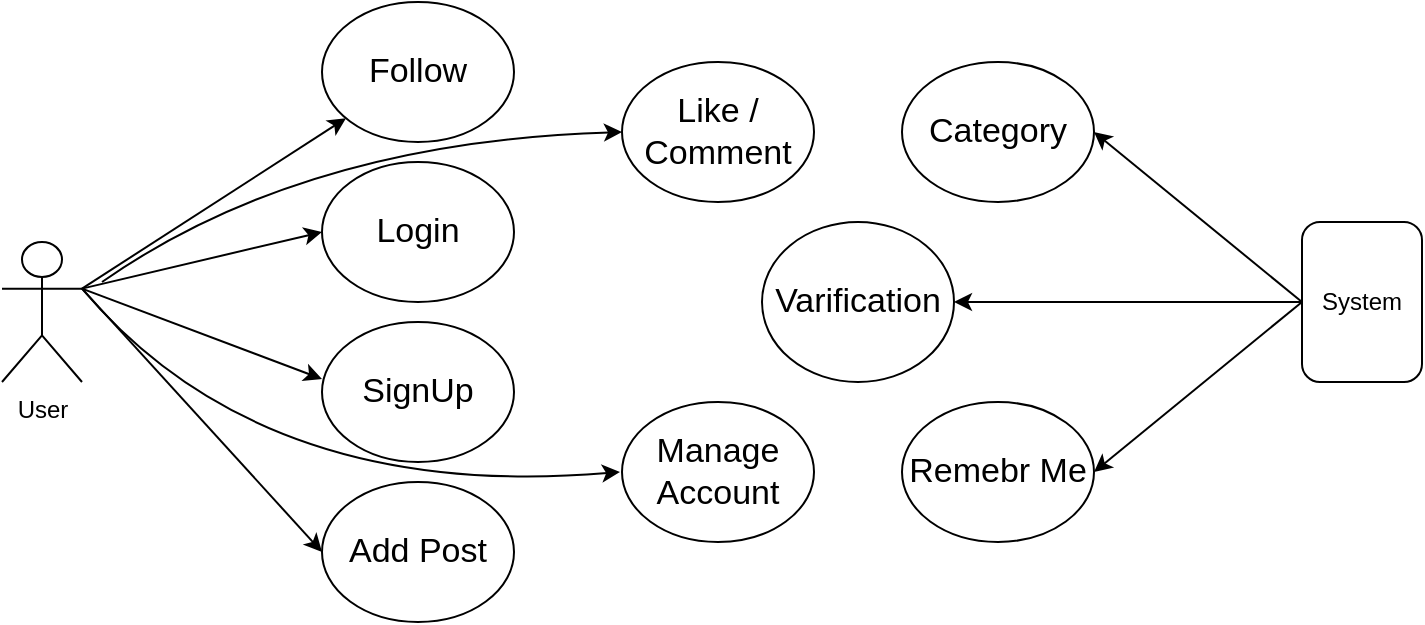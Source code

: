<mxfile version="13.8.0" type="device"><diagram id="neahx1-2T1XqER6eUoGU" name="Page-1"><mxGraphModel dx="1422" dy="657" grid="1" gridSize="10" guides="1" tooltips="1" connect="1" arrows="1" fold="1" page="1" pageScale="1" pageWidth="827" pageHeight="1169" math="0" shadow="0"><root><mxCell id="0"/><mxCell id="1" parent="0"/><mxCell id="RzeTRyZf_jximaDfiEhP-1" value="User" style="shape=umlActor;verticalLabelPosition=bottom;verticalAlign=top;html=1;outlineConnect=0;" vertex="1" parent="1"><mxGeometry x="90" y="170" width="40" height="70" as="geometry"/></mxCell><mxCell id="RzeTRyZf_jximaDfiEhP-4" value="&lt;font style=&quot;font-size: 17px&quot;&gt;Follow&lt;/font&gt;" style="ellipse;whiteSpace=wrap;html=1;" vertex="1" parent="1"><mxGeometry x="250" y="50" width="96" height="70" as="geometry"/></mxCell><mxCell id="RzeTRyZf_jximaDfiEhP-6" value="&lt;font style=&quot;font-size: 17px&quot;&gt;Login&lt;/font&gt;" style="ellipse;whiteSpace=wrap;html=1;" vertex="1" parent="1"><mxGeometry x="250" y="130" width="96" height="70" as="geometry"/></mxCell><mxCell id="RzeTRyZf_jximaDfiEhP-7" value="&lt;font style=&quot;font-size: 17px&quot;&gt;SignUp&lt;/font&gt;" style="ellipse;whiteSpace=wrap;html=1;" vertex="1" parent="1"><mxGeometry x="250" y="210" width="96" height="70" as="geometry"/></mxCell><mxCell id="RzeTRyZf_jximaDfiEhP-8" value="&lt;font style=&quot;font-size: 17px&quot;&gt;Add Post&lt;/font&gt;" style="ellipse;whiteSpace=wrap;html=1;" vertex="1" parent="1"><mxGeometry x="250" y="290" width="96" height="70" as="geometry"/></mxCell><mxCell id="RzeTRyZf_jximaDfiEhP-10" value="&lt;font style=&quot;font-size: 17px&quot;&gt;Manage Account&lt;/font&gt;" style="ellipse;whiteSpace=wrap;html=1;" vertex="1" parent="1"><mxGeometry x="400" y="250" width="96" height="70" as="geometry"/></mxCell><mxCell id="RzeTRyZf_jximaDfiEhP-11" value="&lt;font style=&quot;font-size: 17px&quot;&gt;Like / Comment&lt;/font&gt;" style="ellipse;whiteSpace=wrap;html=1;" vertex="1" parent="1"><mxGeometry x="400" y="80" width="96" height="70" as="geometry"/></mxCell><mxCell id="RzeTRyZf_jximaDfiEhP-12" value="" style="endArrow=classic;html=1;exitX=1;exitY=0.333;exitDx=0;exitDy=0;exitPerimeter=0;" edge="1" parent="1" source="RzeTRyZf_jximaDfiEhP-1" target="RzeTRyZf_jximaDfiEhP-4"><mxGeometry width="50" height="50" relative="1" as="geometry"><mxPoint x="390" y="340" as="sourcePoint"/><mxPoint x="440" y="290" as="targetPoint"/></mxGeometry></mxCell><mxCell id="RzeTRyZf_jximaDfiEhP-13" value="" style="endArrow=classic;html=1;exitX=1;exitY=0.333;exitDx=0;exitDy=0;exitPerimeter=0;entryX=0;entryY=0.5;entryDx=0;entryDy=0;" edge="1" parent="1" source="RzeTRyZf_jximaDfiEhP-1" target="RzeTRyZf_jximaDfiEhP-6"><mxGeometry width="50" height="50" relative="1" as="geometry"><mxPoint x="140" y="203.333" as="sourcePoint"/><mxPoint x="220" y="200" as="targetPoint"/></mxGeometry></mxCell><mxCell id="RzeTRyZf_jximaDfiEhP-14" value="" style="endArrow=classic;html=1;entryX=0;entryY=0.407;entryDx=0;entryDy=0;entryPerimeter=0;exitX=1;exitY=0.333;exitDx=0;exitDy=0;exitPerimeter=0;" edge="1" parent="1" source="RzeTRyZf_jximaDfiEhP-1" target="RzeTRyZf_jximaDfiEhP-7"><mxGeometry width="50" height="50" relative="1" as="geometry"><mxPoint x="140" y="200" as="sourcePoint"/><mxPoint x="260" y="175" as="targetPoint"/></mxGeometry></mxCell><mxCell id="RzeTRyZf_jximaDfiEhP-15" value="" style="endArrow=classic;html=1;entryX=0;entryY=0.5;entryDx=0;entryDy=0;exitX=1;exitY=0.333;exitDx=0;exitDy=0;exitPerimeter=0;" edge="1" parent="1" source="RzeTRyZf_jximaDfiEhP-1" target="RzeTRyZf_jximaDfiEhP-8"><mxGeometry width="50" height="50" relative="1" as="geometry"><mxPoint x="150" y="213.333" as="sourcePoint"/><mxPoint x="260" y="248.49" as="targetPoint"/></mxGeometry></mxCell><mxCell id="RzeTRyZf_jximaDfiEhP-16" value="" style="curved=1;endArrow=classic;html=1;exitX=1;exitY=0.333;exitDx=0;exitDy=0;exitPerimeter=0;" edge="1" parent="1" source="RzeTRyZf_jximaDfiEhP-1"><mxGeometry width="50" height="50" relative="1" as="geometry"><mxPoint x="150" y="285" as="sourcePoint"/><mxPoint x="399" y="285" as="targetPoint"/><Array as="points"><mxPoint x="220" y="300"/></Array></mxGeometry></mxCell><mxCell id="RzeTRyZf_jximaDfiEhP-17" value="" style="curved=1;endArrow=classic;html=1;entryX=0;entryY=0.5;entryDx=0;entryDy=0;" edge="1" parent="1" target="RzeTRyZf_jximaDfiEhP-11"><mxGeometry width="50" height="50" relative="1" as="geometry"><mxPoint x="140" y="190" as="sourcePoint"/><mxPoint x="409" y="295" as="targetPoint"/><Array as="points"><mxPoint x="240" y="120"/></Array></mxGeometry></mxCell><mxCell id="RzeTRyZf_jximaDfiEhP-18" value="&lt;font style=&quot;font-size: 17px&quot;&gt;Varification&lt;/font&gt;" style="ellipse;whiteSpace=wrap;html=1;" vertex="1" parent="1"><mxGeometry x="470" y="160" width="96" height="80" as="geometry"/></mxCell><mxCell id="RzeTRyZf_jximaDfiEhP-19" value="&lt;span style=&quot;font-size: 17px&quot;&gt;Category&lt;/span&gt;" style="ellipse;whiteSpace=wrap;html=1;" vertex="1" parent="1"><mxGeometry x="540" y="80" width="96" height="70" as="geometry"/></mxCell><mxCell id="RzeTRyZf_jximaDfiEhP-20" value="&lt;font style=&quot;font-size: 17px&quot;&gt;Remebr Me&lt;/font&gt;" style="ellipse;whiteSpace=wrap;html=1;" vertex="1" parent="1"><mxGeometry x="540" y="250" width="96" height="70" as="geometry"/></mxCell><mxCell id="RzeTRyZf_jximaDfiEhP-21" value="System" style="rounded=1;whiteSpace=wrap;html=1;" vertex="1" parent="1"><mxGeometry x="740" y="160" width="60" height="80" as="geometry"/></mxCell><mxCell id="RzeTRyZf_jximaDfiEhP-23" value="" style="endArrow=classic;html=1;exitX=0;exitY=0.5;exitDx=0;exitDy=0;entryX=1;entryY=0.5;entryDx=0;entryDy=0;" edge="1" parent="1" source="RzeTRyZf_jximaDfiEhP-21" target="RzeTRyZf_jximaDfiEhP-20"><mxGeometry width="50" height="50" relative="1" as="geometry"><mxPoint x="650" y="240" as="sourcePoint"/><mxPoint x="700" y="190" as="targetPoint"/></mxGeometry></mxCell><mxCell id="RzeTRyZf_jximaDfiEhP-24" value="" style="endArrow=classic;html=1;entryX=1;entryY=0.5;entryDx=0;entryDy=0;" edge="1" parent="1" target="RzeTRyZf_jximaDfiEhP-18"><mxGeometry width="50" height="50" relative="1" as="geometry"><mxPoint x="740" y="200" as="sourcePoint"/><mxPoint x="646" y="295" as="targetPoint"/></mxGeometry></mxCell><mxCell id="RzeTRyZf_jximaDfiEhP-25" value="" style="endArrow=classic;html=1;exitX=0;exitY=0.5;exitDx=0;exitDy=0;entryX=1;entryY=0.5;entryDx=0;entryDy=0;" edge="1" parent="1" source="RzeTRyZf_jximaDfiEhP-21" target="RzeTRyZf_jximaDfiEhP-19"><mxGeometry width="50" height="50" relative="1" as="geometry"><mxPoint x="750" y="210" as="sourcePoint"/><mxPoint x="646" y="295" as="targetPoint"/></mxGeometry></mxCell></root></mxGraphModel></diagram></mxfile>